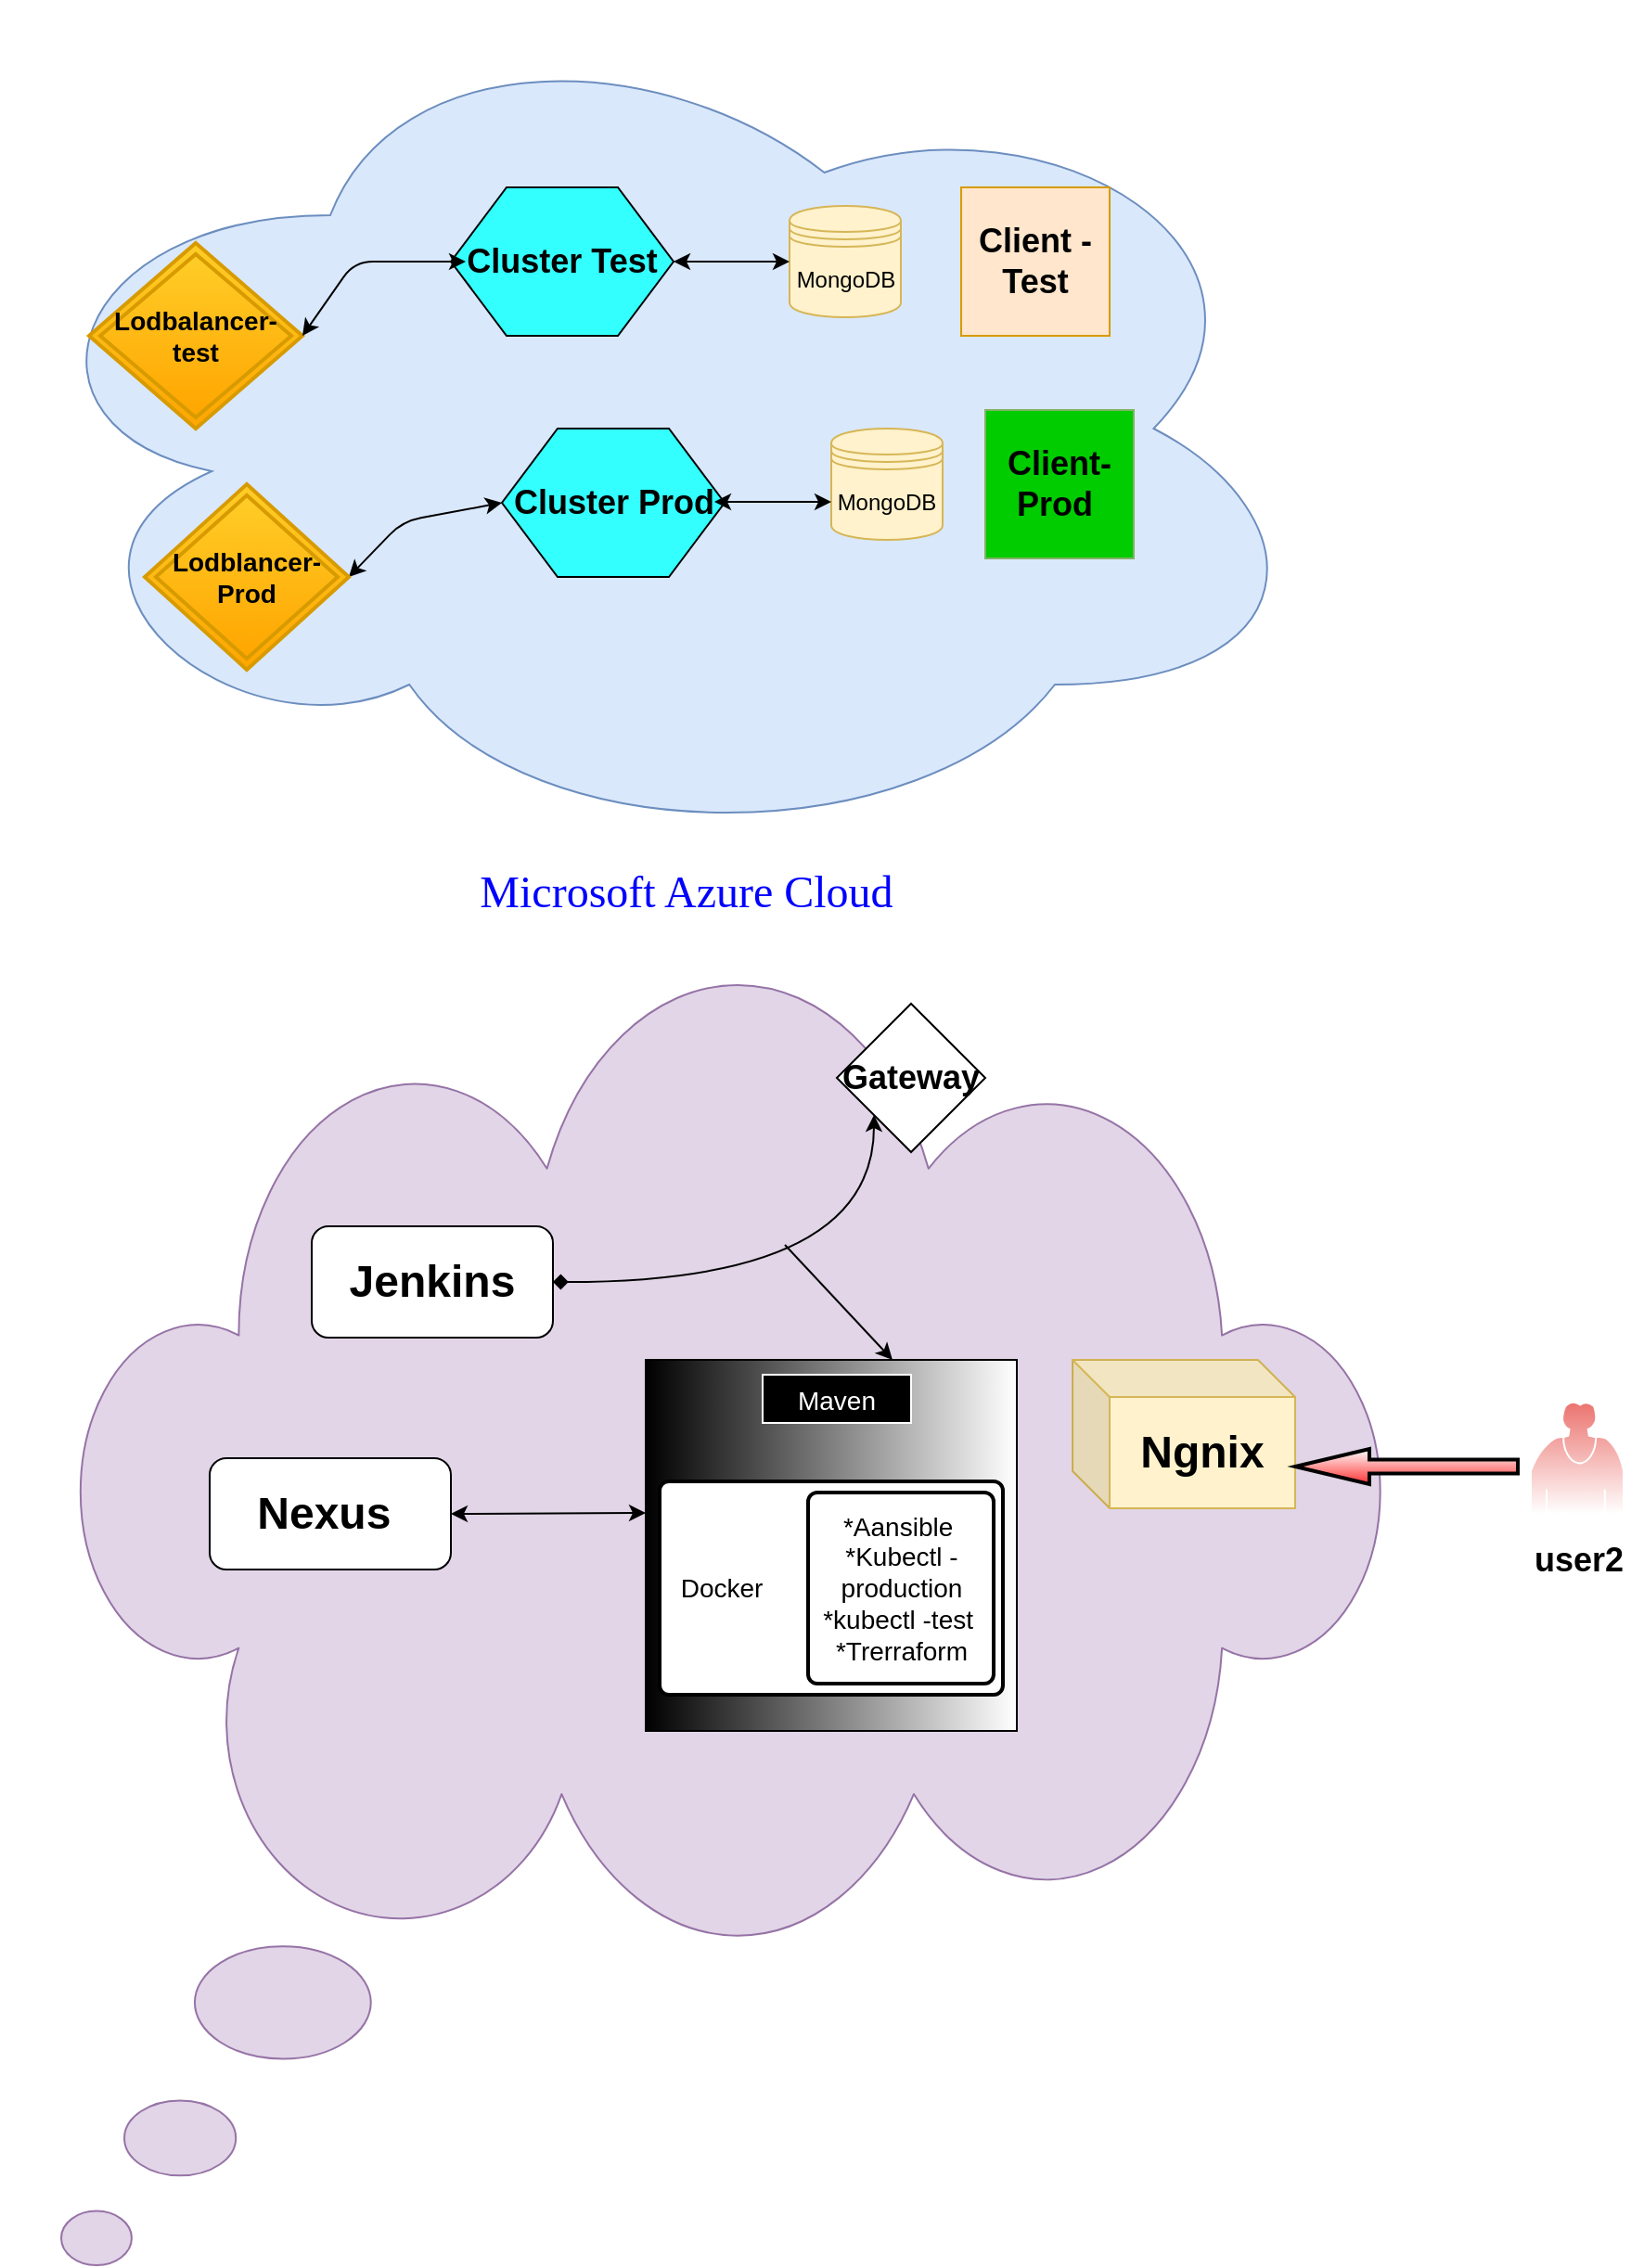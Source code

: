 <mxfile version="10.7.4" type="github"><diagram id="4IK1Um5xhrexqA-xzZzg" name="Page-1"><mxGraphModel dx="840" dy="452" grid="1" gridSize="10" guides="1" tooltips="1" connect="1" arrows="1" fold="1" page="1" pageScale="1" pageWidth="827" pageHeight="1169" background="#ffffff" math="0" shadow="0"><root><mxCell id="0"/><mxCell id="1" parent="0"/><mxCell id="KvjQatQ64ZEA7-jcn9gX-1" value="" style="ellipse;shape=cloud;whiteSpace=wrap;html=1;fillColor=#dae8fc;strokeColor=#6c8ebf;" parent="1" vertex="1"><mxGeometry x="2.5" y="20" width="710" height="460" as="geometry"/></mxCell><mxCell id="ftAkvO0p1ThF50kSwQrO-1" value="&lt;h2&gt;&lt;b&gt;Client -Test&lt;/b&gt;&lt;/h2&gt;" style="whiteSpace=wrap;html=1;aspect=fixed;fillColor=#ffe6cc;strokeColor=#d79b00;" parent="1" vertex="1"><mxGeometry x="520" y="120" width="80" height="80" as="geometry"/></mxCell><mxCell id="ftAkvO0p1ThF50kSwQrO-2" value="&lt;h2&gt;Client-Prod&amp;nbsp;&lt;/h2&gt;" style="whiteSpace=wrap;html=1;aspect=fixed;fillColor=#00CC00;strokeColor=#82b366;" parent="1" vertex="1"><mxGeometry x="533" y="240" width="80" height="80" as="geometry"/></mxCell><mxCell id="ftAkvO0p1ThF50kSwQrO-5" value="&lt;h2&gt;Cluster Test&lt;/h2&gt;" style="shape=hexagon;perimeter=hexagonPerimeter2;whiteSpace=wrap;html=1;fillColor=#33FFFF;" parent="1" vertex="1"><mxGeometry x="245" y="120" width="120" height="80" as="geometry"/></mxCell><mxCell id="ftAkvO0p1ThF50kSwQrO-6" value="&lt;h2&gt;Cluster Prod&lt;/h2&gt;" style="shape=hexagon;perimeter=hexagonPerimeter2;whiteSpace=wrap;html=1;fillColor=#33FFFF;" parent="1" vertex="1"><mxGeometry x="272.5" y="250" width="120" height="80" as="geometry"/></mxCell><mxCell id="ftAkvO0p1ThF50kSwQrO-7" value="MongoDB" style="shape=datastore;whiteSpace=wrap;html=1;fillColor=#fff2cc;strokeColor=#d6b656;" parent="1" vertex="1"><mxGeometry x="427.5" y="130" width="60" height="60" as="geometry"/></mxCell><mxCell id="ftAkvO0p1ThF50kSwQrO-8" value="MongoDB" style="shape=datastore;whiteSpace=wrap;html=1;fillColor=#fff2cc;strokeColor=#d6b656;" parent="1" vertex="1"><mxGeometry x="450" y="250" width="60" height="60" as="geometry"/></mxCell><mxCell id="8HP9Y3z3D3JL5SBLpDQE-4" value="" style="whiteSpace=wrap;html=1;shape=mxgraph.basic.cloud_callout;fillColor=#e1d5e7;strokeColor=#9673a6;" vertex="1" parent="1"><mxGeometry x="35" y="550" width="715" height="690" as="geometry"/></mxCell><mxCell id="8HP9Y3z3D3JL5SBLpDQE-5" value="&lt;h1&gt;&lt;b&gt;Ngnix&lt;/b&gt;&lt;/h1&gt;" style="shape=cube;whiteSpace=wrap;html=1;boundedLbl=1;backgroundOutline=1;darkOpacity=0.05;darkOpacity2=0.1;fillColor=#fff2cc;strokeColor=#d6b656;" vertex="1" parent="1"><mxGeometry x="580" y="752" width="120" height="80" as="geometry"/></mxCell><mxCell id="8HP9Y3z3D3JL5SBLpDQE-6" value="" style="whiteSpace=wrap;html=1;aspect=fixed;gradientColor=#ffffff;gradientDirection=east;fillColor=#000000;" vertex="1" parent="1"><mxGeometry x="350" y="752" width="200" height="200" as="geometry"/></mxCell><mxCell id="8HP9Y3z3D3JL5SBLpDQE-32" style="edgeStyle=orthogonalEdgeStyle;curved=1;orthogonalLoop=1;jettySize=auto;html=1;entryX=0;entryY=1;entryDx=0;entryDy=0;startArrow=diamond;startFill=1;targetPerimeterSpacing=2;fontColor=#FFFFFF;" edge="1" parent="1" source="8HP9Y3z3D3JL5SBLpDQE-7" target="8HP9Y3z3D3JL5SBLpDQE-10"><mxGeometry relative="1" as="geometry"><Array as="points"><mxPoint x="473" y="710"/></Array></mxGeometry></mxCell><mxCell id="8HP9Y3z3D3JL5SBLpDQE-7" value="&lt;h1&gt;&lt;b&gt;Jenkins&lt;/b&gt;&lt;/h1&gt;" style="rounded=1;whiteSpace=wrap;html=1;" vertex="1" parent="1"><mxGeometry x="170" y="680" width="130" height="60" as="geometry"/></mxCell><mxCell id="8HP9Y3z3D3JL5SBLpDQE-8" value="&lt;h1&gt;&lt;b&gt;Nexus&amp;nbsp;&lt;/b&gt;&lt;/h1&gt;" style="rounded=1;whiteSpace=wrap;html=1;" vertex="1" parent="1"><mxGeometry x="115" y="805" width="130" height="60" as="geometry"/></mxCell><mxCell id="8HP9Y3z3D3JL5SBLpDQE-10" value="&lt;h2&gt;&lt;b&gt;Gateway&lt;/b&gt;&lt;/h2&gt;" style="rhombus;whiteSpace=wrap;html=1;" vertex="1" parent="1"><mxGeometry x="453" y="560" width="80" height="80" as="geometry"/></mxCell><mxCell id="8HP9Y3z3D3JL5SBLpDQE-12" value="&lt;h1&gt;&lt;span style=&quot;font-weight: normal&quot;&gt;&lt;font face=&quot;Verdana&quot; color=&quot;#0000ff&quot;&gt;Microsoft Azure Cloud&amp;nbsp;&lt;/font&gt;&lt;/span&gt;&lt;/h1&gt;" style="text;html=1;strokeColor=none;fillColor=none;align=center;verticalAlign=middle;whiteSpace=wrap;rounded=0;" vertex="1" parent="1"><mxGeometry x="235" y="490" width="280" height="20" as="geometry"/></mxCell><mxCell id="8HP9Y3z3D3JL5SBLpDQE-20" value="" style="endArrow=classic;startArrow=classic;html=1;exitX=1;exitY=0.5;exitDx=0;exitDy=0;" edge="1" parent="1" source="8HP9Y3z3D3JL5SBLpDQE-8"><mxGeometry width="50" height="50" relative="1" as="geometry"><mxPoint x="260" y="834.5" as="sourcePoint"/><mxPoint x="350" y="834.5" as="targetPoint"/></mxGeometry></mxCell><mxCell id="8HP9Y3z3D3JL5SBLpDQE-25" value="" style="rounded=1;absoluteArcSize=1;html=1;strokeWidth=2;arcSize=10;fontSize=14;" vertex="1" parent="1"><mxGeometry x="357.5" y="817.5" width="185" height="115" as="geometry"/></mxCell><mxCell id="8HP9Y3z3D3JL5SBLpDQE-26" value="Docker&amp;nbsp;" style="html=1;strokeWidth=2;shape=mxgraph.er.anchor;fontSize=14;whiteSpace=wrap;" vertex="1" parent="8HP9Y3z3D3JL5SBLpDQE-25"><mxGeometry width="70" height="115" as="geometry"/></mxCell><mxCell id="8HP9Y3z3D3JL5SBLpDQE-27" value="*Aansible&amp;nbsp;&lt;br&gt;*Kubectl -&lt;br&gt;production&lt;br&gt;*kubectl -test&amp;nbsp;&lt;br&gt;*Trerraform&lt;br&gt;" style="rounded=1;absoluteArcSize=1;html=1;strokeWidth=2;arcSize=10;fontSize=14;whiteSpace=wrap;points=[];strokeColor=inherit;fillColor=inherit;" vertex="1" parent="8HP9Y3z3D3JL5SBLpDQE-25"><mxGeometry x="80" y="6" width="100" height="103" as="geometry"/></mxCell><mxCell id="8HP9Y3z3D3JL5SBLpDQE-30" value="Maven" style="text;align=center;verticalAlign=middle;spacingLeft=4;spacingRight=4;strokeColor=#FFFFFF;fillColor=#000000;rotatable=0;points=[[0,0.5],[1,0.5]];portConstraint=eastwest;fontSize=14;fontColor=#FFFFFF;" vertex="1" parent="1"><mxGeometry x="413" y="760" width="80" height="26" as="geometry"/></mxCell><mxCell id="8HP9Y3z3D3JL5SBLpDQE-35" value="" style="endArrow=classic;html=1;fontColor=#FFFFFF;entryX=0.665;entryY=0;entryDx=0;entryDy=0;entryPerimeter=0;" edge="1" parent="1" target="8HP9Y3z3D3JL5SBLpDQE-6"><mxGeometry width="50" height="50" relative="1" as="geometry"><mxPoint x="425" y="690" as="sourcePoint"/><mxPoint x="475" y="685" as="targetPoint"/></mxGeometry></mxCell><mxCell id="8HP9Y3z3D3JL5SBLpDQE-36" value="" style="shape=mxgraph.bpmn.user_task;html=1;outlineConnect=0;strokeColor=#FFFFFF;fillColor=#EA6B66;gradientColor=#ffffff;fontColor=#FFFFFF;" vertex="1" parent="1"><mxGeometry x="827" y="759" width="50" height="76" as="geometry"/></mxCell><mxCell id="8HP9Y3z3D3JL5SBLpDQE-37" value="" style="verticalLabelPosition=bottom;verticalAlign=top;html=1;strokeWidth=2;shape=mxgraph.arrows2.arrow;dy=0.6;dx=40;notch=0;fillColor=#FF3333;gradientColor=#ffffff;fontColor=#FFFFFF;shadow=0;direction=west;" vertex="1" parent="1"><mxGeometry x="700" y="800" width="120" height="19" as="geometry"/></mxCell><mxCell id="8HP9Y3z3D3JL5SBLpDQE-38" value="&lt;h2&gt;&lt;font color=&quot;#000000&quot;&gt;&lt;b&gt;user2&lt;/b&gt;&lt;/font&gt;&lt;/h2&gt;&lt;font color=&quot;#000000&quot;&gt;&lt;br&gt;&lt;/font&gt;" style="text;html=1;resizable=0;points=[];autosize=1;align=left;verticalAlign=top;spacingTop=-4;fontColor=#FFFFFF;" vertex="1" parent="1"><mxGeometry x="827" y="832" width="60" height="60" as="geometry"/></mxCell><mxCell id="8HP9Y3z3D3JL5SBLpDQE-39" value="" style="endArrow=classic;startArrow=classic;html=1;fontColor=#FFFFFF;entryX=0;entryY=0.5;entryDx=0;entryDy=0;exitX=1;exitY=0.5;exitDx=0;exitDy=0;" edge="1" parent="1" source="ftAkvO0p1ThF50kSwQrO-5" target="ftAkvO0p1ThF50kSwQrO-7"><mxGeometry width="50" height="50" relative="1" as="geometry"><mxPoint x="367.5" y="175" as="sourcePoint"/><mxPoint x="417.5" y="125" as="targetPoint"/><Array as="points"><mxPoint x="368" y="160"/></Array></mxGeometry></mxCell><mxCell id="8HP9Y3z3D3JL5SBLpDQE-42" value="" style="endArrow=classic;startArrow=classic;html=1;fontColor=#FFFFFF;entryX=0;entryY=0.5;entryDx=0;entryDy=0;exitX=1;exitY=0.5;exitDx=0;exitDy=0;" edge="1" parent="1"><mxGeometry width="50" height="50" relative="1" as="geometry"><mxPoint x="387" y="289.5" as="sourcePoint"/><mxPoint x="450" y="289.5" as="targetPoint"/><Array as="points"><mxPoint x="390" y="289.5"/></Array></mxGeometry></mxCell><mxCell id="8HP9Y3z3D3JL5SBLpDQE-55" value="&lt;h4&gt;Lodbalancer-test&lt;/h4&gt;" style="shape=rhombus;double=1;strokeWidth=2;fontSize=17;perimeter=rhombusPerimeter;whiteSpace=wrap;html=1;align=center;fontSize=14;shadow=0;fillColor=#ffcd28;gradientColor=#ffa500;strokeColor=#d79b00;" vertex="1" parent="1"><mxGeometry x="50" y="150" width="115" height="100" as="geometry"/></mxCell><mxCell id="8HP9Y3z3D3JL5SBLpDQE-56" value="" style="endArrow=classic;startArrow=classic;html=1;fontColor=#FFFFFF;entryX=0;entryY=0.5;entryDx=0;entryDy=0;exitX=1;exitY=0.5;exitDx=0;exitDy=0;" edge="1" parent="1" source="8HP9Y3z3D3JL5SBLpDQE-55"><mxGeometry width="50" height="50" relative="1" as="geometry"><mxPoint x="190" y="160" as="sourcePoint"/><mxPoint x="253" y="160" as="targetPoint"/><Array as="points"><mxPoint x="193" y="160"/></Array></mxGeometry></mxCell><mxCell id="8HP9Y3z3D3JL5SBLpDQE-57" value="" style="endArrow=classic;startArrow=classic;html=1;fontColor=#FFFFFF;entryX=0;entryY=0.5;entryDx=0;entryDy=0;exitX=1;exitY=0.5;exitDx=0;exitDy=0;" edge="1" parent="1" source="8HP9Y3z3D3JL5SBLpDQE-58" target="ftAkvO0p1ThF50kSwQrO-6"><mxGeometry width="50" height="50" relative="1" as="geometry"><mxPoint x="191" y="320" as="sourcePoint"/><mxPoint x="279" y="300" as="targetPoint"/><Array as="points"><mxPoint x="219" y="300"/></Array></mxGeometry></mxCell><mxCell id="8HP9Y3z3D3JL5SBLpDQE-58" value="&lt;h4&gt;Lodblancer-Prod&lt;/h4&gt;" style="shape=rhombus;double=1;strokeWidth=2;fontSize=17;perimeter=rhombusPerimeter;whiteSpace=wrap;html=1;align=center;fontSize=14;shadow=0;fillColor=#ffcd28;gradientColor=#ffa500;strokeColor=#d79b00;" vertex="1" parent="1"><mxGeometry x="80" y="280" width="110" height="100" as="geometry"/></mxCell></root></mxGraphModel></diagram><diagram id="UwQi1W9pHYQSs_V9BIVv" name="Page-2"><mxGraphModel dx="1044" dy="452" grid="1" gridSize="10" guides="1" tooltips="1" connect="1" arrows="1" fold="1" page="1" pageScale="1" pageWidth="827" pageHeight="1169" math="0" shadow="0"><root><mxCell id="HChpp5ueUXD_LnC0vqjz-0"/><mxCell id="HChpp5ueUXD_LnC0vqjz-1" parent="HChpp5ueUXD_LnC0vqjz-0"/></root></mxGraphModel></diagram></mxfile>